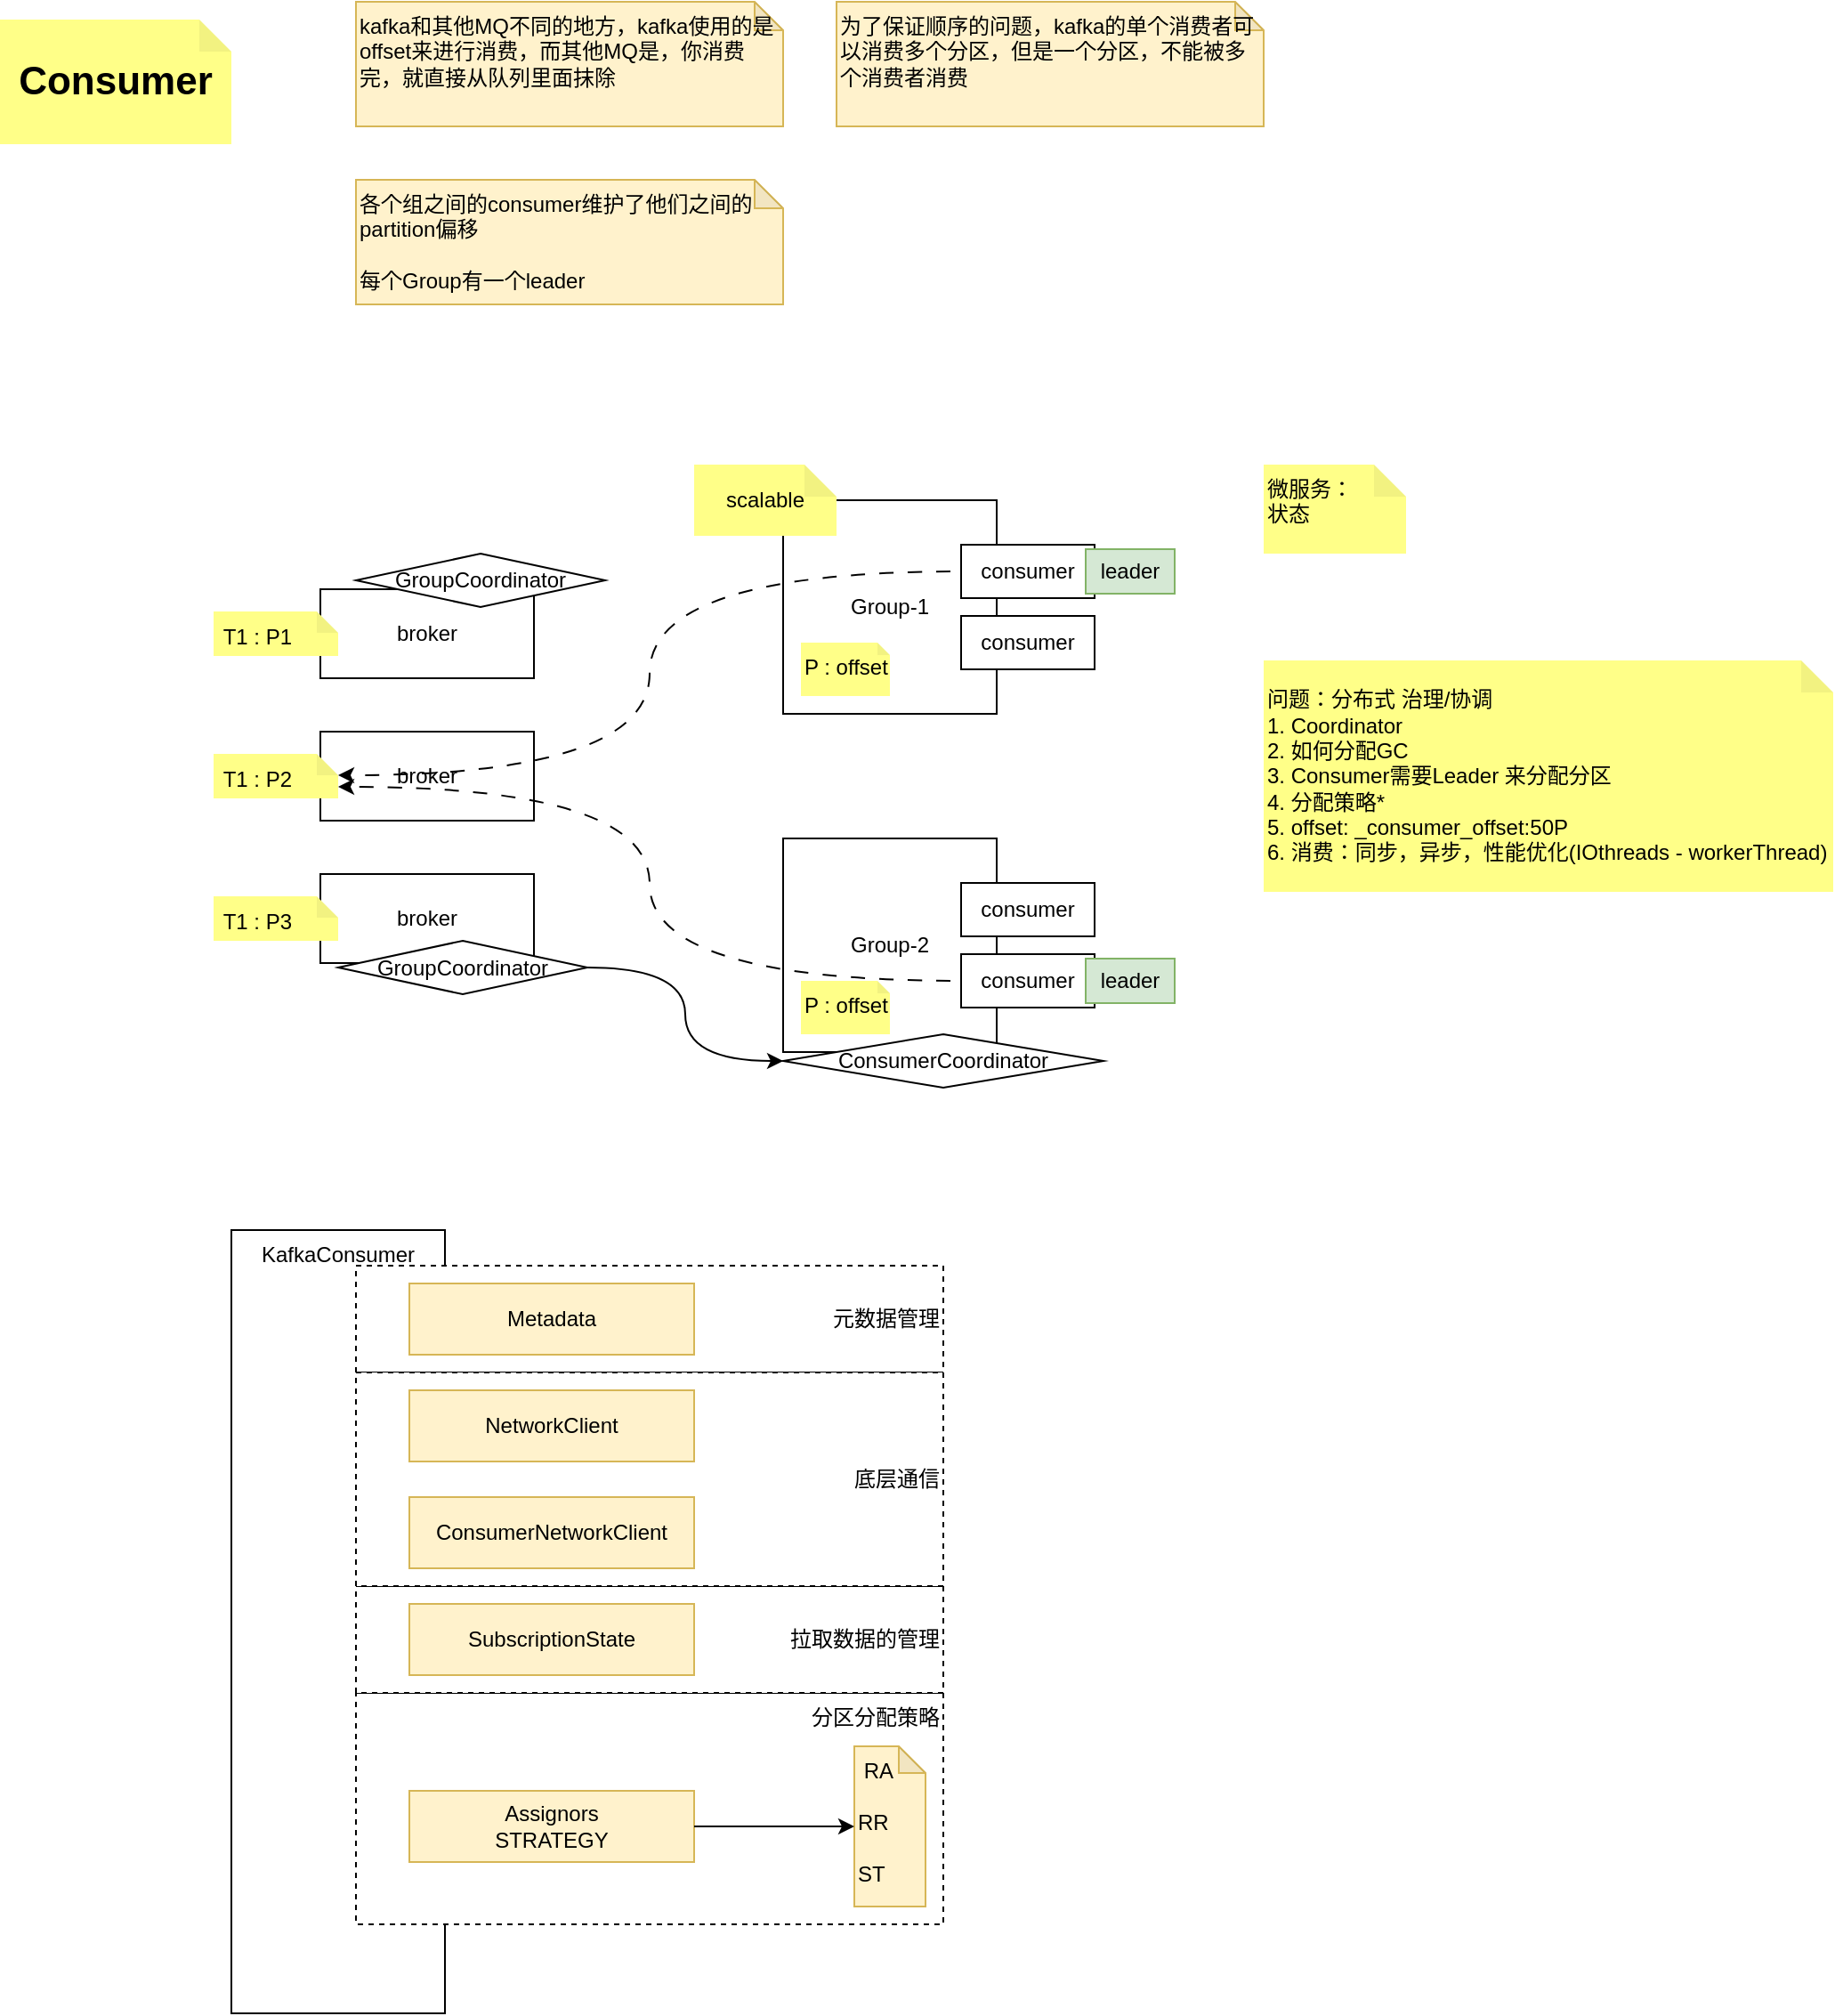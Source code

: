<mxfile version="24.7.6">
  <diagram name="第 1 页" id="HwsnNXMcdGq4MnF3X8jA">
    <mxGraphModel dx="1221" dy="626" grid="1" gridSize="10" guides="1" tooltips="1" connect="1" arrows="1" fold="1" page="1" pageScale="1" pageWidth="827" pageHeight="1169" math="0" shadow="0">
      <root>
        <mxCell id="0" />
        <mxCell id="1" parent="0" />
        <mxCell id="rLP4ZWTjbREB_Pgwe0Jb-1" value="KafkaConsumer" style="rounded=0;whiteSpace=wrap;html=1;verticalAlign=top;" vertex="1" parent="1">
          <mxGeometry x="170" y="730" width="120" height="440" as="geometry" />
        </mxCell>
        <mxCell id="rLP4ZWTjbREB_Pgwe0Jb-12" value="分区分配策略" style="rounded=0;whiteSpace=wrap;html=1;labelBorderColor=none;dashed=1;align=right;verticalAlign=top;" vertex="1" parent="1">
          <mxGeometry x="240" y="990" width="330" height="130" as="geometry" />
        </mxCell>
        <mxCell id="rLP4ZWTjbREB_Pgwe0Jb-10" value="元数据管理" style="rounded=0;whiteSpace=wrap;html=1;labelBorderColor=none;dashed=1;align=right;" vertex="1" parent="1">
          <mxGeometry x="240" y="750" width="330" height="60" as="geometry" />
        </mxCell>
        <mxCell id="rLP4ZWTjbREB_Pgwe0Jb-11" value="拉取数据的管理" style="rounded=0;whiteSpace=wrap;html=1;labelBorderColor=none;dashed=1;align=right;" vertex="1" parent="1">
          <mxGeometry x="240" y="930" width="330" height="60" as="geometry" />
        </mxCell>
        <mxCell id="rLP4ZWTjbREB_Pgwe0Jb-9" value="底层通信" style="rounded=0;whiteSpace=wrap;html=1;labelBorderColor=none;dashed=1;align=right;" vertex="1" parent="1">
          <mxGeometry x="240" y="810" width="330" height="120" as="geometry" />
        </mxCell>
        <mxCell id="hm22gIJzGdaK_Rvu-ePk-2" value="Consumer" style="shape=note;whiteSpace=wrap;html=1;backgroundOutline=1;darkOpacity=0.05;fillColor=#ffff88;strokeColor=none;horizontal=1;align=center;verticalAlign=middle;size=18;fontSize=22;fontStyle=1" parent="1" vertex="1">
          <mxGeometry x="40" y="50" width="130" height="70" as="geometry" />
        </mxCell>
        <mxCell id="hm22gIJzGdaK_Rvu-ePk-3" value="broker" style="rounded=0;whiteSpace=wrap;html=1;align=center;verticalAlign=middle;" parent="1" vertex="1">
          <mxGeometry x="220" y="370" width="120" height="50" as="geometry" />
        </mxCell>
        <mxCell id="hm22gIJzGdaK_Rvu-ePk-4" value="broker" style="rounded=0;whiteSpace=wrap;html=1;align=center;verticalAlign=middle;" parent="1" vertex="1">
          <mxGeometry x="220" y="450" width="120" height="50" as="geometry" />
        </mxCell>
        <mxCell id="hm22gIJzGdaK_Rvu-ePk-5" value="broker" style="rounded=0;whiteSpace=wrap;html=1;align=center;verticalAlign=middle;" parent="1" vertex="1">
          <mxGeometry x="220" y="530" width="120" height="50" as="geometry" />
        </mxCell>
        <mxCell id="hm22gIJzGdaK_Rvu-ePk-6" value="kafka和其他MQ不同的地方，kafka使用的是offset来进行消费，而其他MQ是，你消费完，就直接从队列里面抹除" style="shape=note;whiteSpace=wrap;html=1;backgroundOutline=1;darkOpacity=0.05;fillColor=#fff2cc;strokeColor=#d6b656;horizontal=1;align=left;verticalAlign=top;size=16;" parent="1" vertex="1">
          <mxGeometry x="240" y="40" width="240" height="70" as="geometry" />
        </mxCell>
        <mxCell id="hm22gIJzGdaK_Rvu-ePk-10" value="Group-1" style="rounded=0;whiteSpace=wrap;html=1;" parent="1" vertex="1">
          <mxGeometry x="480" y="320" width="120" height="120" as="geometry" />
        </mxCell>
        <mxCell id="hm22gIJzGdaK_Rvu-ePk-12" value="consumer" style="rounded=0;whiteSpace=wrap;html=1;align=center;verticalAlign=middle;" parent="1" vertex="1">
          <mxGeometry x="580" y="345" width="75" height="30" as="geometry" />
        </mxCell>
        <mxCell id="hm22gIJzGdaK_Rvu-ePk-13" value="consumer" style="rounded=0;whiteSpace=wrap;html=1;align=center;verticalAlign=middle;" parent="1" vertex="1">
          <mxGeometry x="580" y="385" width="75" height="30" as="geometry" />
        </mxCell>
        <mxCell id="hm22gIJzGdaK_Rvu-ePk-14" value="Group-2" style="rounded=0;whiteSpace=wrap;html=1;" parent="1" vertex="1">
          <mxGeometry x="480" y="510" width="120" height="120" as="geometry" />
        </mxCell>
        <mxCell id="hm22gIJzGdaK_Rvu-ePk-15" value="为了保证顺序的问题，kafka的单个消费者可以消费多个分区，但是一个分区，不能被多个消费者消费" style="shape=note;whiteSpace=wrap;html=1;backgroundOutline=1;darkOpacity=0.05;fillColor=#fff2cc;strokeColor=#d6b656;horizontal=1;align=left;verticalAlign=top;size=16;" parent="1" vertex="1">
          <mxGeometry x="510" y="40" width="240" height="70" as="geometry" />
        </mxCell>
        <mxCell id="hm22gIJzGdaK_Rvu-ePk-16" value="各个组之间的consumer维护了他们之间的partition偏移&lt;div&gt;&lt;br&gt;&lt;/div&gt;&lt;div&gt;每个Group有一个leader&lt;/div&gt;" style="shape=note;whiteSpace=wrap;html=1;backgroundOutline=1;darkOpacity=0.05;fillColor=#fff2cc;strokeColor=#d6b656;horizontal=1;align=left;verticalAlign=top;size=16;" parent="1" vertex="1">
          <mxGeometry x="240" y="140" width="240" height="70" as="geometry" />
        </mxCell>
        <mxCell id="hm22gIJzGdaK_Rvu-ePk-18" value="scalable" style="shape=note;whiteSpace=wrap;html=1;backgroundOutline=1;darkOpacity=0.05;fillColor=#ffff88;strokeColor=none;horizontal=1;align=center;verticalAlign=middle;size=18;" parent="1" vertex="1">
          <mxGeometry x="430" y="300" width="80" height="40" as="geometry" />
        </mxCell>
        <mxCell id="hm22gIJzGdaK_Rvu-ePk-19" value="P : offset" style="shape=note;whiteSpace=wrap;html=1;backgroundOutline=1;darkOpacity=0.05;fillColor=#ffff88;strokeColor=none;horizontal=1;align=left;verticalAlign=top;size=7;" parent="1" vertex="1">
          <mxGeometry x="490" y="400" width="50" height="30" as="geometry" />
        </mxCell>
        <mxCell id="hm22gIJzGdaK_Rvu-ePk-20" value="P : offset" style="shape=note;whiteSpace=wrap;html=1;backgroundOutline=1;darkOpacity=0.05;fillColor=#ffff88;strokeColor=none;horizontal=1;align=left;verticalAlign=top;size=7;" parent="1" vertex="1">
          <mxGeometry x="490" y="590" width="50" height="30" as="geometry" />
        </mxCell>
        <mxCell id="hm22gIJzGdaK_Rvu-ePk-21" value="consumer" style="rounded=0;whiteSpace=wrap;html=1;align=center;verticalAlign=middle;" parent="1" vertex="1">
          <mxGeometry x="580" y="535" width="75" height="30" as="geometry" />
        </mxCell>
        <mxCell id="hm22gIJzGdaK_Rvu-ePk-22" value="consumer" style="rounded=0;whiteSpace=wrap;html=1;align=center;verticalAlign=middle;" parent="1" vertex="1">
          <mxGeometry x="580" y="575" width="75" height="30" as="geometry" />
        </mxCell>
        <mxCell id="hm22gIJzGdaK_Rvu-ePk-23" value="&amp;nbsp;T1 : P1" style="shape=note;whiteSpace=wrap;html=1;backgroundOutline=1;darkOpacity=0.05;fillColor=#ffff88;strokeColor=none;horizontal=1;align=left;verticalAlign=top;size=12;" parent="1" vertex="1">
          <mxGeometry x="160" y="382.5" width="70" height="25" as="geometry" />
        </mxCell>
        <mxCell id="hm22gIJzGdaK_Rvu-ePk-24" value="&amp;nbsp;T1 : P2" style="shape=note;whiteSpace=wrap;html=1;backgroundOutline=1;darkOpacity=0.05;fillColor=#ffff88;strokeColor=none;horizontal=1;align=left;verticalAlign=top;size=12;" parent="1" vertex="1">
          <mxGeometry x="160" y="462.5" width="70" height="25" as="geometry" />
        </mxCell>
        <mxCell id="hm22gIJzGdaK_Rvu-ePk-25" value="&amp;nbsp;T1 : P3" style="shape=note;whiteSpace=wrap;html=1;backgroundOutline=1;darkOpacity=0.05;fillColor=#ffff88;strokeColor=none;horizontal=1;align=left;verticalAlign=top;size=12;" parent="1" vertex="1">
          <mxGeometry x="160" y="542.5" width="70" height="25" as="geometry" />
        </mxCell>
        <mxCell id="hm22gIJzGdaK_Rvu-ePk-26" style="edgeStyle=orthogonalEdgeStyle;rounded=0;orthogonalLoop=1;jettySize=auto;html=1;entryX=0;entryY=0;entryDx=70;entryDy=12;entryPerimeter=0;curved=1;noJump=0;shadow=0;flowAnimation=1;strokeColor=default;" parent="1" source="hm22gIJzGdaK_Rvu-ePk-12" target="hm22gIJzGdaK_Rvu-ePk-24" edge="1">
          <mxGeometry relative="1" as="geometry" />
        </mxCell>
        <mxCell id="hm22gIJzGdaK_Rvu-ePk-27" style="edgeStyle=orthogonalEdgeStyle;rounded=0;orthogonalLoop=1;jettySize=auto;html=1;entryX=0;entryY=0;entryDx=70;entryDy=18.5;entryPerimeter=0;elbow=vertical;curved=1;flowAnimation=1;" parent="1" source="hm22gIJzGdaK_Rvu-ePk-22" target="hm22gIJzGdaK_Rvu-ePk-24" edge="1">
          <mxGeometry relative="1" as="geometry" />
        </mxCell>
        <mxCell id="hm22gIJzGdaK_Rvu-ePk-28" value="问题：分布式 治理/协调&lt;div&gt;1. Coordinator&lt;/div&gt;&lt;div&gt;2. 如何分配GC&lt;/div&gt;&lt;div&gt;3. Consumer需要Leader 来分配分区&lt;/div&gt;&lt;div&gt;4. 分配策略*&lt;/div&gt;&lt;div&gt;5. offset: _consumer_offset:50P&lt;/div&gt;&lt;div&gt;6. 消费：同步，异步，性能优化(IOthreads - workerThread)&lt;/div&gt;" style="shape=note;whiteSpace=wrap;html=1;backgroundOutline=1;darkOpacity=0.05;fillColor=#ffff88;strokeColor=none;horizontal=1;align=left;verticalAlign=middle;size=18;" parent="1" vertex="1">
          <mxGeometry x="750" y="410" width="320" height="130" as="geometry" />
        </mxCell>
        <mxCell id="hm22gIJzGdaK_Rvu-ePk-32" style="edgeStyle=orthogonalEdgeStyle;rounded=0;orthogonalLoop=1;jettySize=auto;html=1;entryX=0;entryY=0.5;entryDx=0;entryDy=0;exitX=1;exitY=0.5;exitDx=0;exitDy=0;curved=1;" parent="1" source="hm22gIJzGdaK_Rvu-ePk-34" target="hm22gIJzGdaK_Rvu-ePk-30" edge="1">
          <mxGeometry relative="1" as="geometry">
            <mxPoint x="360" y="695" as="sourcePoint" />
          </mxGeometry>
        </mxCell>
        <mxCell id="hm22gIJzGdaK_Rvu-ePk-30" value="ConsumerCoordinator" style="rhombus;whiteSpace=wrap;html=1;" parent="1" vertex="1">
          <mxGeometry x="480" y="620" width="180" height="30" as="geometry" />
        </mxCell>
        <mxCell id="hm22gIJzGdaK_Rvu-ePk-31" style="edgeStyle=orthogonalEdgeStyle;rounded=0;orthogonalLoop=1;jettySize=auto;html=1;exitX=0.5;exitY=1;exitDx=0;exitDy=0;" parent="1" edge="1">
          <mxGeometry relative="1" as="geometry">
            <mxPoint x="270" y="710" as="sourcePoint" />
            <mxPoint x="270" y="710" as="targetPoint" />
          </mxGeometry>
        </mxCell>
        <mxCell id="hm22gIJzGdaK_Rvu-ePk-33" value="微服务：&lt;div&gt;状态&lt;/div&gt;" style="shape=note;whiteSpace=wrap;html=1;backgroundOutline=1;darkOpacity=0.05;fillColor=#ffff88;strokeColor=none;horizontal=1;align=left;verticalAlign=top;size=18;" parent="1" vertex="1">
          <mxGeometry x="750" y="300" width="80" height="50" as="geometry" />
        </mxCell>
        <mxCell id="hm22gIJzGdaK_Rvu-ePk-34" value="GroupCoordinator" style="rhombus;whiteSpace=wrap;html=1;" parent="1" vertex="1">
          <mxGeometry x="230" y="567.5" width="140" height="30" as="geometry" />
        </mxCell>
        <mxCell id="hm22gIJzGdaK_Rvu-ePk-35" value="GroupCoordinator" style="rhombus;whiteSpace=wrap;html=1;" parent="1" vertex="1">
          <mxGeometry x="240" y="350" width="140" height="30" as="geometry" />
        </mxCell>
        <mxCell id="hm22gIJzGdaK_Rvu-ePk-36" value="leader" style="rounded=0;whiteSpace=wrap;html=1;align=center;verticalAlign=middle;fillColor=#d5e8d4;strokeColor=#82b366;" parent="1" vertex="1">
          <mxGeometry x="650" y="347.5" width="50" height="25" as="geometry" />
        </mxCell>
        <mxCell id="hm22gIJzGdaK_Rvu-ePk-37" value="leader" style="rounded=0;whiteSpace=wrap;html=1;align=center;verticalAlign=middle;fillColor=#d5e8d4;strokeColor=#82b366;" parent="1" vertex="1">
          <mxGeometry x="650" y="577.5" width="50" height="25" as="geometry" />
        </mxCell>
        <mxCell id="rLP4ZWTjbREB_Pgwe0Jb-2" value="Metadata" style="shape=note;whiteSpace=wrap;html=1;backgroundOutline=1;darkOpacity=0.05;fillColor=#fff2cc;strokeColor=#d6b656;horizontal=1;align=center;verticalAlign=middle;size=0;" vertex="1" parent="1">
          <mxGeometry x="270" y="760" width="160" height="40" as="geometry" />
        </mxCell>
        <mxCell id="rLP4ZWTjbREB_Pgwe0Jb-3" value="NetworkClient" style="shape=note;whiteSpace=wrap;html=1;backgroundOutline=1;darkOpacity=0.05;fillColor=#fff2cc;strokeColor=#d6b656;horizontal=1;align=center;verticalAlign=middle;size=0;" vertex="1" parent="1">
          <mxGeometry x="270" y="820" width="160" height="40" as="geometry" />
        </mxCell>
        <mxCell id="rLP4ZWTjbREB_Pgwe0Jb-4" value="ConsumerNetworkClient" style="shape=note;whiteSpace=wrap;html=1;backgroundOutline=1;darkOpacity=0.05;fillColor=#fff2cc;strokeColor=#d6b656;horizontal=1;align=center;verticalAlign=middle;size=0;" vertex="1" parent="1">
          <mxGeometry x="270" y="880" width="160" height="40" as="geometry" />
        </mxCell>
        <mxCell id="rLP4ZWTjbREB_Pgwe0Jb-5" value="SubscriptionState" style="shape=note;whiteSpace=wrap;html=1;backgroundOutline=1;darkOpacity=0.05;fillColor=#fff2cc;strokeColor=#d6b656;horizontal=1;align=center;verticalAlign=middle;size=0;" vertex="1" parent="1">
          <mxGeometry x="270" y="940" width="160" height="40" as="geometry" />
        </mxCell>
        <mxCell id="rLP4ZWTjbREB_Pgwe0Jb-6" value="Assignors&lt;div&gt;STRATEGY&lt;/div&gt;" style="shape=note;whiteSpace=wrap;html=1;backgroundOutline=1;darkOpacity=0.05;fillColor=#fff2cc;strokeColor=#d6b656;horizontal=1;align=center;verticalAlign=middle;size=0;" vertex="1" parent="1">
          <mxGeometry x="270" y="1045" width="160" height="40" as="geometry" />
        </mxCell>
        <mxCell id="rLP4ZWTjbREB_Pgwe0Jb-7" value="&amp;nbsp;RA&lt;div&gt;&lt;br&gt;&lt;/div&gt;&lt;div&gt;RR&lt;/div&gt;&lt;div&gt;&lt;br&gt;&lt;/div&gt;&lt;div&gt;ST&lt;/div&gt;" style="shape=note;whiteSpace=wrap;html=1;backgroundOutline=1;darkOpacity=0.05;fillColor=#fff2cc;strokeColor=#d6b656;horizontal=1;align=left;verticalAlign=top;size=15;" vertex="1" parent="1">
          <mxGeometry x="520" y="1020" width="40" height="90" as="geometry" />
        </mxCell>
        <mxCell id="rLP4ZWTjbREB_Pgwe0Jb-8" style="edgeStyle=orthogonalEdgeStyle;rounded=0;orthogonalLoop=1;jettySize=auto;html=1;entryX=0;entryY=0.5;entryDx=0;entryDy=0;entryPerimeter=0;" edge="1" parent="1" source="rLP4ZWTjbREB_Pgwe0Jb-6">
          <mxGeometry relative="1" as="geometry">
            <mxPoint x="520" y="1065" as="targetPoint" />
          </mxGeometry>
        </mxCell>
      </root>
    </mxGraphModel>
  </diagram>
</mxfile>
